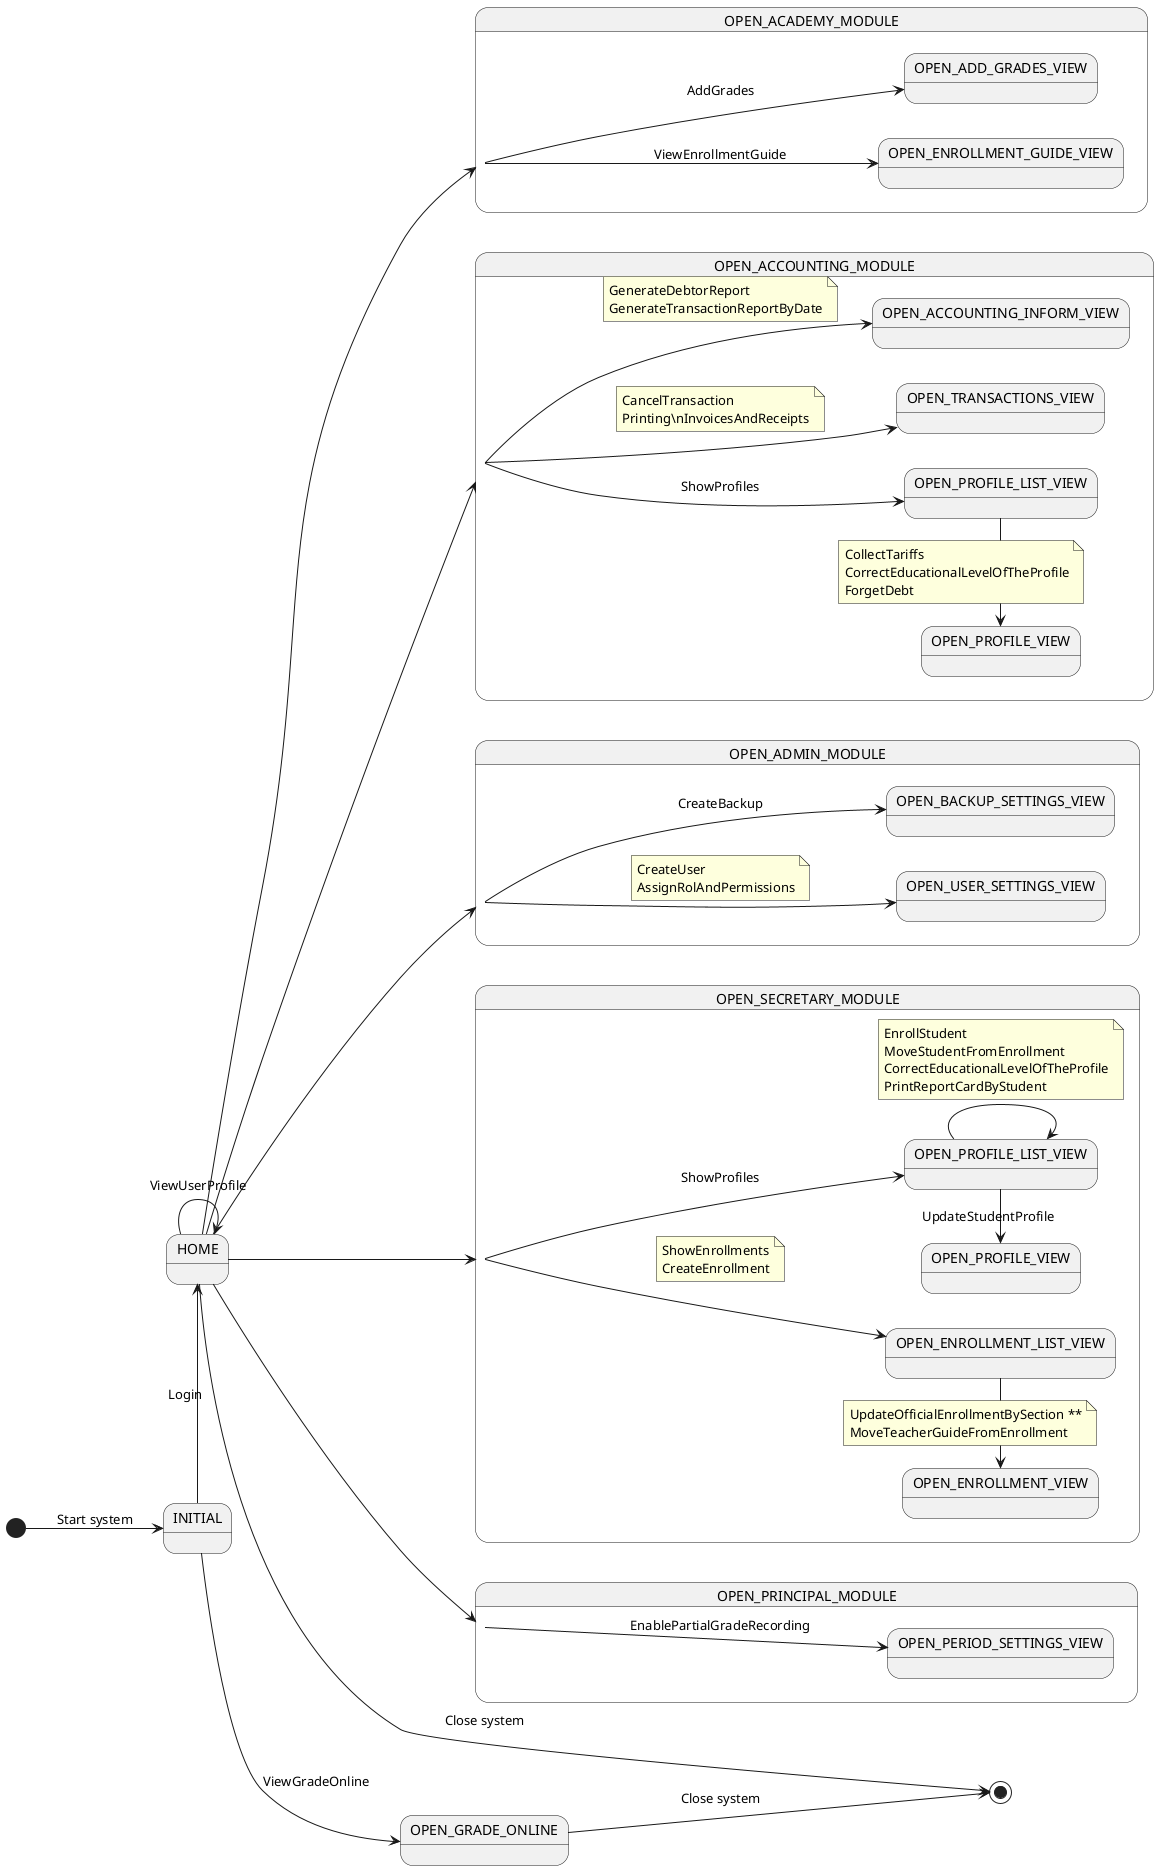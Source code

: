 @startuml
'skinparam BackgroundColor transparent
left to right direction

state INITIAL
state HOME
state OPEN_GRADE_ONLINE

'-- Relations --
[*] --> INITIAL : Start system

INITIAL -left-> HOME : Login
INITIAL --> OPEN_GRADE_ONLINE : ViewGradeOnline

'Home to subsystems
HOME --> OPEN_ACADEMY_MODULE
HOME --> OPEN_ACCOUNTING_MODULE
HOME --> OPEN_ADMIN_MODULE
HOME --> OPEN_SECRETARY_MODULE
HOME --> OPEN_PRINCIPAL_MODULE

HOME --> HOME : ViewUserProfile

'OPEN_ACADEMY_SUBSYSTEM
state OPEN_ACADEMY_MODULE {

    state OPEN_ENROLLMENT_GUIDE_VIEW
    OPEN_ACADEMY_MODULE --> OPEN_ENROLLMENT_GUIDE_VIEW : ViewEnrollmentGuide

    state OPEN_ADD_GRADES_VIEW
    OPEN_ACADEMY_MODULE --> OPEN_ADD_GRADES_VIEW : AddGrades
}

'OPEN_SECRETARY_SUBSYSTEM
state OPEN_SECRETARY_MODULE {

    state OPEN_ENROLLMENT_VIEW
    state OPEN_ENROLLMENT_LIST_VIEW

    state OPEN_PROFILE_VIEW
    state OPEN_PROFILE_LIST_VIEW

    OPEN_SECRETARY_MODULE --> OPEN_ENROLLMENT_LIST_VIEW
    note on link
        ShowEnrollments
        CreateEnrollment
    end note

    OPEN_ENROLLMENT_LIST_VIEW -left-> OPEN_ENROLLMENT_VIEW
    note on link
        UpdateOfficialEnrollmentBySection **
        MoveTeacherGuideFromEnrollment
    end note

    OPEN_SECRETARY_MODULE --> OPEN_PROFILE_LIST_VIEW : ShowProfiles

    OPEN_PROFILE_LIST_VIEW -left-> OPEN_PROFILE_VIEW : UpdateStudentProfile
    OPEN_PROFILE_LIST_VIEW --> OPEN_PROFILE_LIST_VIEW
    note on link
        EnrollStudent
        MoveStudentFromEnrollment
        CorrectEducationalLevelOfTheProfile
        PrintReportCardByStudent
    end note
}

'OPEN_ACCOUNTING_SUBSYSTEM
state OPEN_ACCOUNTING_MODULE {

    state OPEN_ACCOUNTING_PROFILE_VIEW as "OPEN_PROFILE_VIEW"
    state OPEN_ACCOUNTING_PROFILE_LIST_VIEW as "OPEN_PROFILE_LIST_VIEW"
    state OPEN_TRANSACTIONS_VIEW
    state OPEN_ACCOUNTING_INFORM_VIEW

    OPEN_ACCOUNTING_MODULE --> OPEN_ACCOUNTING_PROFILE_LIST_VIEW : ShowProfiles

    OPEN_ACCOUNTING_PROFILE_LIST_VIEW -left-> OPEN_ACCOUNTING_PROFILE_VIEW
    note on link
        CollectTariffs
        CorrectEducationalLevelOfTheProfile
        ForgetDebt
    end note

    OPEN_ACCOUNTING_MODULE --> OPEN_TRANSACTIONS_VIEW
    note on link
        CancelTransaction
        Printing\nInvoicesAndReceipts
    end note

    OPEN_ACCOUNTING_MODULE --> OPEN_ACCOUNTING_INFORM_VIEW
    note on link
        GenerateDebtorReport
        GenerateTransactionReportByDate
    end note
}

'OPEN_ADMIN_SUBSYSTEM
state OPEN_ADMIN_MODULE {

    state OPEN_USER_SETTINGS_VIEW
    state OPEN_BACKUP_SETTINGS_VIEW

    OPEN_ADMIN_MODULE --> OPEN_USER_SETTINGS_VIEW
    note on link
        CreateUser
        AssignRolAndPermissions
    end note

    OPEN_ADMIN_MODULE --> OPEN_BACKUP_SETTINGS_VIEW : CreateBackup
}

'OPEN_PRINCIPAL_SUBSYSTEM
state OPEN_PRINCIPAL_MODULE {

    state OPEN_PERIOD_SETTINGS_VIEW

    OPEN_PRINCIPAL_MODULE --> OPEN_PERIOD_SETTINGS_VIEW : EnablePartialGradeRecording
}


'Exit point
HOME --> [*] : Close system
OPEN_GRADE_ONLINE --> [*] : Close system
@enduml